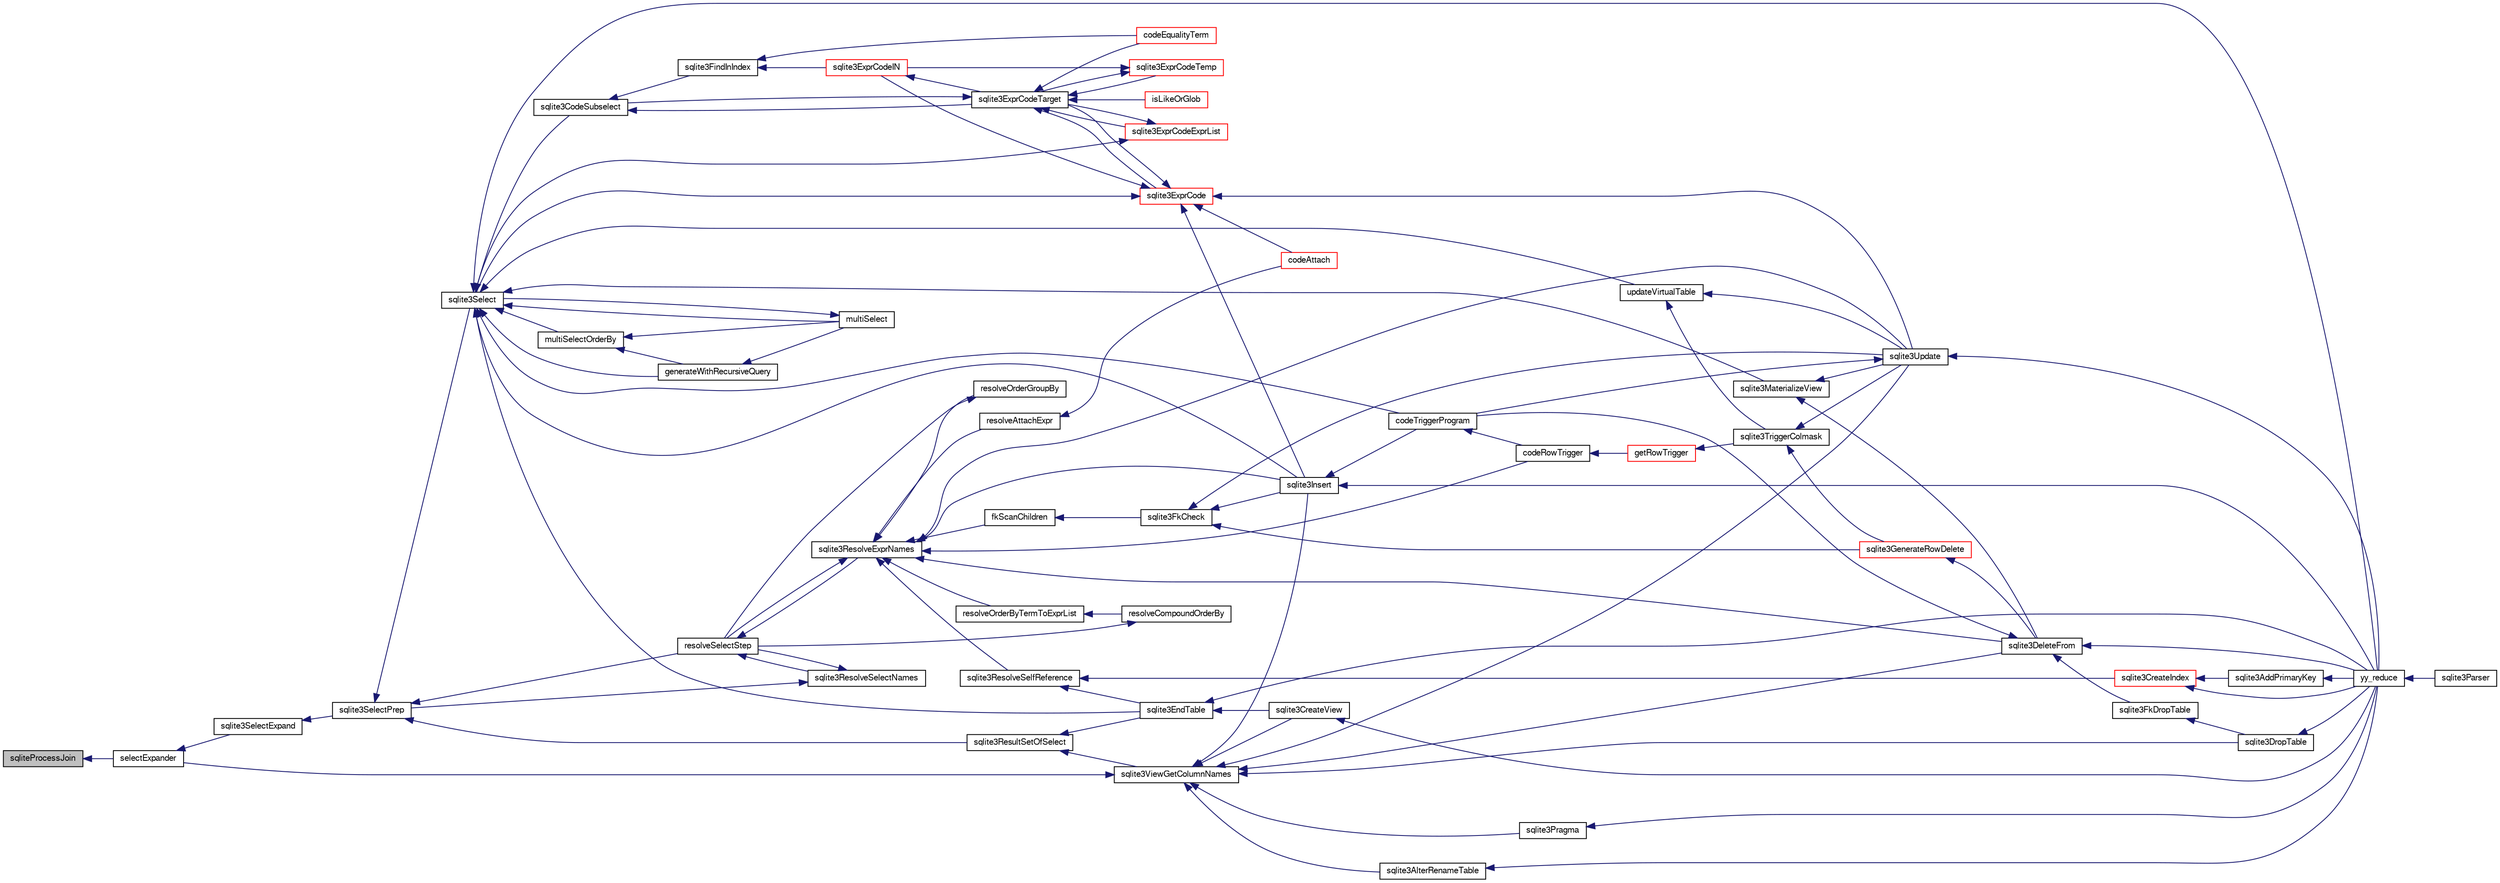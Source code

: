 digraph "sqliteProcessJoin"
{
  edge [fontname="FreeSans",fontsize="10",labelfontname="FreeSans",labelfontsize="10"];
  node [fontname="FreeSans",fontsize="10",shape=record];
  rankdir="LR";
  Node825063 [label="sqliteProcessJoin",height=0.2,width=0.4,color="black", fillcolor="grey75", style="filled", fontcolor="black"];
  Node825063 -> Node825064 [dir="back",color="midnightblue",fontsize="10",style="solid",fontname="FreeSans"];
  Node825064 [label="selectExpander",height=0.2,width=0.4,color="black", fillcolor="white", style="filled",URL="$sqlite3_8c.html#abee977318fbf74531340c6e41b0ca953"];
  Node825064 -> Node825065 [dir="back",color="midnightblue",fontsize="10",style="solid",fontname="FreeSans"];
  Node825065 [label="sqlite3SelectExpand",height=0.2,width=0.4,color="black", fillcolor="white", style="filled",URL="$sqlite3_8c.html#ae55acd1d8219505e629c2148950fa3de"];
  Node825065 -> Node825066 [dir="back",color="midnightblue",fontsize="10",style="solid",fontname="FreeSans"];
  Node825066 [label="sqlite3SelectPrep",height=0.2,width=0.4,color="black", fillcolor="white", style="filled",URL="$sqlite3_8c.html#aa4385bd53c0a43dea72fbc23cc78e1c6"];
  Node825066 -> Node825067 [dir="back",color="midnightblue",fontsize="10",style="solid",fontname="FreeSans"];
  Node825067 [label="resolveSelectStep",height=0.2,width=0.4,color="black", fillcolor="white", style="filled",URL="$sqlite3_8c.html#a0b9015a9e505c63fd104dcbad672c814"];
  Node825067 -> Node825068 [dir="back",color="midnightblue",fontsize="10",style="solid",fontname="FreeSans"];
  Node825068 [label="sqlite3ResolveExprNames",height=0.2,width=0.4,color="black", fillcolor="white", style="filled",URL="$sqlite3_8c.html#a537cf717a3f847807d3a3fd65da636ad"];
  Node825068 -> Node825069 [dir="back",color="midnightblue",fontsize="10",style="solid",fontname="FreeSans"];
  Node825069 [label="resolveOrderByTermToExprList",height=0.2,width=0.4,color="black", fillcolor="white", style="filled",URL="$sqlite3_8c.html#ac7f7eabdc769257622ad90aac3e02fe6"];
  Node825069 -> Node825070 [dir="back",color="midnightblue",fontsize="10",style="solid",fontname="FreeSans"];
  Node825070 [label="resolveCompoundOrderBy",height=0.2,width=0.4,color="black", fillcolor="white", style="filled",URL="$sqlite3_8c.html#a462c5aa49cfd6aad6a92fa60ddefc569"];
  Node825070 -> Node825067 [dir="back",color="midnightblue",fontsize="10",style="solid",fontname="FreeSans"];
  Node825068 -> Node825071 [dir="back",color="midnightblue",fontsize="10",style="solid",fontname="FreeSans"];
  Node825071 [label="resolveOrderGroupBy",height=0.2,width=0.4,color="black", fillcolor="white", style="filled",URL="$sqlite3_8c.html#a4dc8ed6177a5de887eae1010992e3d00"];
  Node825071 -> Node825067 [dir="back",color="midnightblue",fontsize="10",style="solid",fontname="FreeSans"];
  Node825068 -> Node825067 [dir="back",color="midnightblue",fontsize="10",style="solid",fontname="FreeSans"];
  Node825068 -> Node825072 [dir="back",color="midnightblue",fontsize="10",style="solid",fontname="FreeSans"];
  Node825072 [label="sqlite3ResolveSelfReference",height=0.2,width=0.4,color="black", fillcolor="white", style="filled",URL="$sqlite3_8c.html#ab524095a849de78f8728167d19336094"];
  Node825072 -> Node825073 [dir="back",color="midnightblue",fontsize="10",style="solid",fontname="FreeSans"];
  Node825073 [label="sqlite3EndTable",height=0.2,width=0.4,color="black", fillcolor="white", style="filled",URL="$sqlite3_8c.html#a7b5f2c66c0f0b6f819d970ca389768b0"];
  Node825073 -> Node825074 [dir="back",color="midnightblue",fontsize="10",style="solid",fontname="FreeSans"];
  Node825074 [label="sqlite3CreateView",height=0.2,width=0.4,color="black", fillcolor="white", style="filled",URL="$sqlite3_8c.html#a9d85cb00ff71dee5cd9a019503a6982e"];
  Node825074 -> Node825075 [dir="back",color="midnightblue",fontsize="10",style="solid",fontname="FreeSans"];
  Node825075 [label="yy_reduce",height=0.2,width=0.4,color="black", fillcolor="white", style="filled",URL="$sqlite3_8c.html#a7c419a9b25711c666a9a2449ef377f14"];
  Node825075 -> Node825076 [dir="back",color="midnightblue",fontsize="10",style="solid",fontname="FreeSans"];
  Node825076 [label="sqlite3Parser",height=0.2,width=0.4,color="black", fillcolor="white", style="filled",URL="$sqlite3_8c.html#a0327d71a5fabe0b6a343d78a2602e72a"];
  Node825073 -> Node825075 [dir="back",color="midnightblue",fontsize="10",style="solid",fontname="FreeSans"];
  Node825072 -> Node825077 [dir="back",color="midnightblue",fontsize="10",style="solid",fontname="FreeSans"];
  Node825077 [label="sqlite3CreateIndex",height=0.2,width=0.4,color="red", fillcolor="white", style="filled",URL="$sqlite3_8c.html#a8dbe5e590ab6c58a8c45f34f7c81e825"];
  Node825077 -> Node825078 [dir="back",color="midnightblue",fontsize="10",style="solid",fontname="FreeSans"];
  Node825078 [label="sqlite3AddPrimaryKey",height=0.2,width=0.4,color="black", fillcolor="white", style="filled",URL="$sqlite3_8c.html#af2b0672c3379d2a7d927d210ae0ade62"];
  Node825078 -> Node825075 [dir="back",color="midnightblue",fontsize="10",style="solid",fontname="FreeSans"];
  Node825077 -> Node825075 [dir="back",color="midnightblue",fontsize="10",style="solid",fontname="FreeSans"];
  Node825068 -> Node825080 [dir="back",color="midnightblue",fontsize="10",style="solid",fontname="FreeSans"];
  Node825080 [label="resolveAttachExpr",height=0.2,width=0.4,color="black", fillcolor="white", style="filled",URL="$sqlite3_8c.html#a2b0ae2ee3fae38ccc805f582a9ce38f5"];
  Node825080 -> Node825081 [dir="back",color="midnightblue",fontsize="10",style="solid",fontname="FreeSans"];
  Node825081 [label="codeAttach",height=0.2,width=0.4,color="red", fillcolor="white", style="filled",URL="$sqlite3_8c.html#ade4e9e30d828a19c191fdcb098676d5b"];
  Node825068 -> Node825084 [dir="back",color="midnightblue",fontsize="10",style="solid",fontname="FreeSans"];
  Node825084 [label="sqlite3DeleteFrom",height=0.2,width=0.4,color="black", fillcolor="white", style="filled",URL="$sqlite3_8c.html#ab9b4b45349188b49eabb23f94608a091"];
  Node825084 -> Node825085 [dir="back",color="midnightblue",fontsize="10",style="solid",fontname="FreeSans"];
  Node825085 [label="sqlite3FkDropTable",height=0.2,width=0.4,color="black", fillcolor="white", style="filled",URL="$sqlite3_8c.html#a1218c6fc74e89152ceaa4760e82f5ef9"];
  Node825085 -> Node825086 [dir="back",color="midnightblue",fontsize="10",style="solid",fontname="FreeSans"];
  Node825086 [label="sqlite3DropTable",height=0.2,width=0.4,color="black", fillcolor="white", style="filled",URL="$sqlite3_8c.html#a5534f77364b5568783c0e50db3c9defb"];
  Node825086 -> Node825075 [dir="back",color="midnightblue",fontsize="10",style="solid",fontname="FreeSans"];
  Node825084 -> Node825087 [dir="back",color="midnightblue",fontsize="10",style="solid",fontname="FreeSans"];
  Node825087 [label="codeTriggerProgram",height=0.2,width=0.4,color="black", fillcolor="white", style="filled",URL="$sqlite3_8c.html#a120801f59d9281d201d2ff4b2606836e"];
  Node825087 -> Node825088 [dir="back",color="midnightblue",fontsize="10",style="solid",fontname="FreeSans"];
  Node825088 [label="codeRowTrigger",height=0.2,width=0.4,color="black", fillcolor="white", style="filled",URL="$sqlite3_8c.html#a463cea5aaaf388b560b206570a0022fc"];
  Node825088 -> Node825089 [dir="back",color="midnightblue",fontsize="10",style="solid",fontname="FreeSans"];
  Node825089 [label="getRowTrigger",height=0.2,width=0.4,color="red", fillcolor="white", style="filled",URL="$sqlite3_8c.html#a69626ef20b540d1a2b19cf56f3f45689"];
  Node825089 -> Node825097 [dir="back",color="midnightblue",fontsize="10",style="solid",fontname="FreeSans"];
  Node825097 [label="sqlite3TriggerColmask",height=0.2,width=0.4,color="black", fillcolor="white", style="filled",URL="$sqlite3_8c.html#acace8e99e37ae5e84ea03c65e820c540"];
  Node825097 -> Node825092 [dir="back",color="midnightblue",fontsize="10",style="solid",fontname="FreeSans"];
  Node825092 [label="sqlite3GenerateRowDelete",height=0.2,width=0.4,color="red", fillcolor="white", style="filled",URL="$sqlite3_8c.html#a2c76cbf3027fc18fdbb8cb4cd96b77d9"];
  Node825092 -> Node825084 [dir="back",color="midnightblue",fontsize="10",style="solid",fontname="FreeSans"];
  Node825097 -> Node825095 [dir="back",color="midnightblue",fontsize="10",style="solid",fontname="FreeSans"];
  Node825095 [label="sqlite3Update",height=0.2,width=0.4,color="black", fillcolor="white", style="filled",URL="$sqlite3_8c.html#ac5aa67c46e8cc8174566fabe6809fafa"];
  Node825095 -> Node825087 [dir="back",color="midnightblue",fontsize="10",style="solid",fontname="FreeSans"];
  Node825095 -> Node825075 [dir="back",color="midnightblue",fontsize="10",style="solid",fontname="FreeSans"];
  Node825084 -> Node825075 [dir="back",color="midnightblue",fontsize="10",style="solid",fontname="FreeSans"];
  Node825068 -> Node825098 [dir="back",color="midnightblue",fontsize="10",style="solid",fontname="FreeSans"];
  Node825098 [label="fkScanChildren",height=0.2,width=0.4,color="black", fillcolor="white", style="filled",URL="$sqlite3_8c.html#a67c9dcb484336b3155e7a82a037d4691"];
  Node825098 -> Node825099 [dir="back",color="midnightblue",fontsize="10",style="solid",fontname="FreeSans"];
  Node825099 [label="sqlite3FkCheck",height=0.2,width=0.4,color="black", fillcolor="white", style="filled",URL="$sqlite3_8c.html#aa38fb76c7d6f48f19772877a41703b92"];
  Node825099 -> Node825092 [dir="back",color="midnightblue",fontsize="10",style="solid",fontname="FreeSans"];
  Node825099 -> Node825094 [dir="back",color="midnightblue",fontsize="10",style="solid",fontname="FreeSans"];
  Node825094 [label="sqlite3Insert",height=0.2,width=0.4,color="black", fillcolor="white", style="filled",URL="$sqlite3_8c.html#a5b17c9c2000bae6bdff8e6be48d7dc2b"];
  Node825094 -> Node825087 [dir="back",color="midnightblue",fontsize="10",style="solid",fontname="FreeSans"];
  Node825094 -> Node825075 [dir="back",color="midnightblue",fontsize="10",style="solid",fontname="FreeSans"];
  Node825099 -> Node825095 [dir="back",color="midnightblue",fontsize="10",style="solid",fontname="FreeSans"];
  Node825068 -> Node825094 [dir="back",color="midnightblue",fontsize="10",style="solid",fontname="FreeSans"];
  Node825068 -> Node825088 [dir="back",color="midnightblue",fontsize="10",style="solid",fontname="FreeSans"];
  Node825068 -> Node825095 [dir="back",color="midnightblue",fontsize="10",style="solid",fontname="FreeSans"];
  Node825067 -> Node825100 [dir="back",color="midnightblue",fontsize="10",style="solid",fontname="FreeSans"];
  Node825100 [label="sqlite3ResolveSelectNames",height=0.2,width=0.4,color="black", fillcolor="white", style="filled",URL="$sqlite3_8c.html#a0cf10c480643b1ab9eaa02056a400734"];
  Node825100 -> Node825067 [dir="back",color="midnightblue",fontsize="10",style="solid",fontname="FreeSans"];
  Node825100 -> Node825066 [dir="back",color="midnightblue",fontsize="10",style="solid",fontname="FreeSans"];
  Node825066 -> Node825101 [dir="back",color="midnightblue",fontsize="10",style="solid",fontname="FreeSans"];
  Node825101 [label="sqlite3ResultSetOfSelect",height=0.2,width=0.4,color="black", fillcolor="white", style="filled",URL="$sqlite3_8c.html#ade35a86757654a36498d74152aa2fda8"];
  Node825101 -> Node825073 [dir="back",color="midnightblue",fontsize="10",style="solid",fontname="FreeSans"];
  Node825101 -> Node825102 [dir="back",color="midnightblue",fontsize="10",style="solid",fontname="FreeSans"];
  Node825102 [label="sqlite3ViewGetColumnNames",height=0.2,width=0.4,color="black", fillcolor="white", style="filled",URL="$sqlite3_8c.html#aebc7cd8d9e2bd174ae0a60363d3f6ce8"];
  Node825102 -> Node825103 [dir="back",color="midnightblue",fontsize="10",style="solid",fontname="FreeSans"];
  Node825103 [label="sqlite3AlterRenameTable",height=0.2,width=0.4,color="black", fillcolor="white", style="filled",URL="$sqlite3_8c.html#aa5cfdb507ff74e559f2efb0318c96d2c"];
  Node825103 -> Node825075 [dir="back",color="midnightblue",fontsize="10",style="solid",fontname="FreeSans"];
  Node825102 -> Node825074 [dir="back",color="midnightblue",fontsize="10",style="solid",fontname="FreeSans"];
  Node825102 -> Node825086 [dir="back",color="midnightblue",fontsize="10",style="solid",fontname="FreeSans"];
  Node825102 -> Node825084 [dir="back",color="midnightblue",fontsize="10",style="solid",fontname="FreeSans"];
  Node825102 -> Node825094 [dir="back",color="midnightblue",fontsize="10",style="solid",fontname="FreeSans"];
  Node825102 -> Node825104 [dir="back",color="midnightblue",fontsize="10",style="solid",fontname="FreeSans"];
  Node825104 [label="sqlite3Pragma",height=0.2,width=0.4,color="black", fillcolor="white", style="filled",URL="$sqlite3_8c.html#a111391370f58f8e6a6eca51fd34d62ed"];
  Node825104 -> Node825075 [dir="back",color="midnightblue",fontsize="10",style="solid",fontname="FreeSans"];
  Node825102 -> Node825064 [dir="back",color="midnightblue",fontsize="10",style="solid",fontname="FreeSans"];
  Node825102 -> Node825095 [dir="back",color="midnightblue",fontsize="10",style="solid",fontname="FreeSans"];
  Node825066 -> Node825105 [dir="back",color="midnightblue",fontsize="10",style="solid",fontname="FreeSans"];
  Node825105 [label="sqlite3Select",height=0.2,width=0.4,color="black", fillcolor="white", style="filled",URL="$sqlite3_8c.html#a2465ee8c956209ba4b272477b7c21a45"];
  Node825105 -> Node825106 [dir="back",color="midnightblue",fontsize="10",style="solid",fontname="FreeSans"];
  Node825106 [label="sqlite3CodeSubselect",height=0.2,width=0.4,color="black", fillcolor="white", style="filled",URL="$sqlite3_8c.html#aa69b46d2204a1d1b110107a1be12ee0c"];
  Node825106 -> Node825107 [dir="back",color="midnightblue",fontsize="10",style="solid",fontname="FreeSans"];
  Node825107 [label="sqlite3FindInIndex",height=0.2,width=0.4,color="black", fillcolor="white", style="filled",URL="$sqlite3_8c.html#af7d8c56ab0231f44bb5f87b3fafeffb2"];
  Node825107 -> Node825108 [dir="back",color="midnightblue",fontsize="10",style="solid",fontname="FreeSans"];
  Node825108 [label="sqlite3ExprCodeIN",height=0.2,width=0.4,color="red", fillcolor="white", style="filled",URL="$sqlite3_8c.html#ad9cf4f5b5ffb90c24a4a0900c8626193"];
  Node825108 -> Node825109 [dir="back",color="midnightblue",fontsize="10",style="solid",fontname="FreeSans"];
  Node825109 [label="sqlite3ExprCodeTarget",height=0.2,width=0.4,color="black", fillcolor="white", style="filled",URL="$sqlite3_8c.html#a4f308397a0a3ed299ed31aaa1ae2a293"];
  Node825109 -> Node825106 [dir="back",color="midnightblue",fontsize="10",style="solid",fontname="FreeSans"];
  Node825109 -> Node825110 [dir="back",color="midnightblue",fontsize="10",style="solid",fontname="FreeSans"];
  Node825110 [label="sqlite3ExprCodeTemp",height=0.2,width=0.4,color="red", fillcolor="white", style="filled",URL="$sqlite3_8c.html#a3bc5c1ccb3c5851847e2aeb4a84ae1fc"];
  Node825110 -> Node825108 [dir="back",color="midnightblue",fontsize="10",style="solid",fontname="FreeSans"];
  Node825110 -> Node825109 [dir="back",color="midnightblue",fontsize="10",style="solid",fontname="FreeSans"];
  Node825109 -> Node825123 [dir="back",color="midnightblue",fontsize="10",style="solid",fontname="FreeSans"];
  Node825123 [label="sqlite3ExprCode",height=0.2,width=0.4,color="red", fillcolor="white", style="filled",URL="$sqlite3_8c.html#a75f270fb0b111b86924cca4ea507b417"];
  Node825123 -> Node825108 [dir="back",color="midnightblue",fontsize="10",style="solid",fontname="FreeSans"];
  Node825123 -> Node825109 [dir="back",color="midnightblue",fontsize="10",style="solid",fontname="FreeSans"];
  Node825123 -> Node825081 [dir="back",color="midnightblue",fontsize="10",style="solid",fontname="FreeSans"];
  Node825123 -> Node825094 [dir="back",color="midnightblue",fontsize="10",style="solid",fontname="FreeSans"];
  Node825123 -> Node825105 [dir="back",color="midnightblue",fontsize="10",style="solid",fontname="FreeSans"];
  Node825123 -> Node825095 [dir="back",color="midnightblue",fontsize="10",style="solid",fontname="FreeSans"];
  Node825109 -> Node825132 [dir="back",color="midnightblue",fontsize="10",style="solid",fontname="FreeSans"];
  Node825132 [label="sqlite3ExprCodeExprList",height=0.2,width=0.4,color="red", fillcolor="white", style="filled",URL="$sqlite3_8c.html#a05b2b3dc3de7565de24eb3a2ff4e9566"];
  Node825132 -> Node825109 [dir="back",color="midnightblue",fontsize="10",style="solid",fontname="FreeSans"];
  Node825132 -> Node825105 [dir="back",color="midnightblue",fontsize="10",style="solid",fontname="FreeSans"];
  Node825109 -> Node825135 [dir="back",color="midnightblue",fontsize="10",style="solid",fontname="FreeSans"];
  Node825135 [label="isLikeOrGlob",height=0.2,width=0.4,color="red", fillcolor="white", style="filled",URL="$sqlite3_8c.html#a6c38e495198bf8976f68d1a6ebd74a50"];
  Node825109 -> Node825144 [dir="back",color="midnightblue",fontsize="10",style="solid",fontname="FreeSans"];
  Node825144 [label="codeEqualityTerm",height=0.2,width=0.4,color="red", fillcolor="white", style="filled",URL="$sqlite3_8c.html#ad88a57073f031452c9843e97f15acc47"];
  Node825107 -> Node825144 [dir="back",color="midnightblue",fontsize="10",style="solid",fontname="FreeSans"];
  Node825106 -> Node825109 [dir="back",color="midnightblue",fontsize="10",style="solid",fontname="FreeSans"];
  Node825105 -> Node825073 [dir="back",color="midnightblue",fontsize="10",style="solid",fontname="FreeSans"];
  Node825105 -> Node825146 [dir="back",color="midnightblue",fontsize="10",style="solid",fontname="FreeSans"];
  Node825146 [label="sqlite3MaterializeView",height=0.2,width=0.4,color="black", fillcolor="white", style="filled",URL="$sqlite3_8c.html#a4557984b0b75f998fb0c3f231c9b1def"];
  Node825146 -> Node825084 [dir="back",color="midnightblue",fontsize="10",style="solid",fontname="FreeSans"];
  Node825146 -> Node825095 [dir="back",color="midnightblue",fontsize="10",style="solid",fontname="FreeSans"];
  Node825105 -> Node825094 [dir="back",color="midnightblue",fontsize="10",style="solid",fontname="FreeSans"];
  Node825105 -> Node825128 [dir="back",color="midnightblue",fontsize="10",style="solid",fontname="FreeSans"];
  Node825128 [label="generateWithRecursiveQuery",height=0.2,width=0.4,color="black", fillcolor="white", style="filled",URL="$sqlite3_8c.html#ade2c3663fa9c3b9676507984b9483942"];
  Node825128 -> Node825129 [dir="back",color="midnightblue",fontsize="10",style="solid",fontname="FreeSans"];
  Node825129 [label="multiSelect",height=0.2,width=0.4,color="black", fillcolor="white", style="filled",URL="$sqlite3_8c.html#a6456c61f3d9b2389738753cedfa24fa7"];
  Node825129 -> Node825105 [dir="back",color="midnightblue",fontsize="10",style="solid",fontname="FreeSans"];
  Node825105 -> Node825129 [dir="back",color="midnightblue",fontsize="10",style="solid",fontname="FreeSans"];
  Node825105 -> Node825130 [dir="back",color="midnightblue",fontsize="10",style="solid",fontname="FreeSans"];
  Node825130 [label="multiSelectOrderBy",height=0.2,width=0.4,color="black", fillcolor="white", style="filled",URL="$sqlite3_8c.html#afcdb8488c6f4dfdadaf9f04bca35b808"];
  Node825130 -> Node825128 [dir="back",color="midnightblue",fontsize="10",style="solid",fontname="FreeSans"];
  Node825130 -> Node825129 [dir="back",color="midnightblue",fontsize="10",style="solid",fontname="FreeSans"];
  Node825105 -> Node825087 [dir="back",color="midnightblue",fontsize="10",style="solid",fontname="FreeSans"];
  Node825105 -> Node825147 [dir="back",color="midnightblue",fontsize="10",style="solid",fontname="FreeSans"];
  Node825147 [label="updateVirtualTable",height=0.2,width=0.4,color="black", fillcolor="white", style="filled",URL="$sqlite3_8c.html#a740220531db9293c39a2cdd7da3f74e1"];
  Node825147 -> Node825097 [dir="back",color="midnightblue",fontsize="10",style="solid",fontname="FreeSans"];
  Node825147 -> Node825095 [dir="back",color="midnightblue",fontsize="10",style="solid",fontname="FreeSans"];
  Node825105 -> Node825075 [dir="back",color="midnightblue",fontsize="10",style="solid",fontname="FreeSans"];
}
